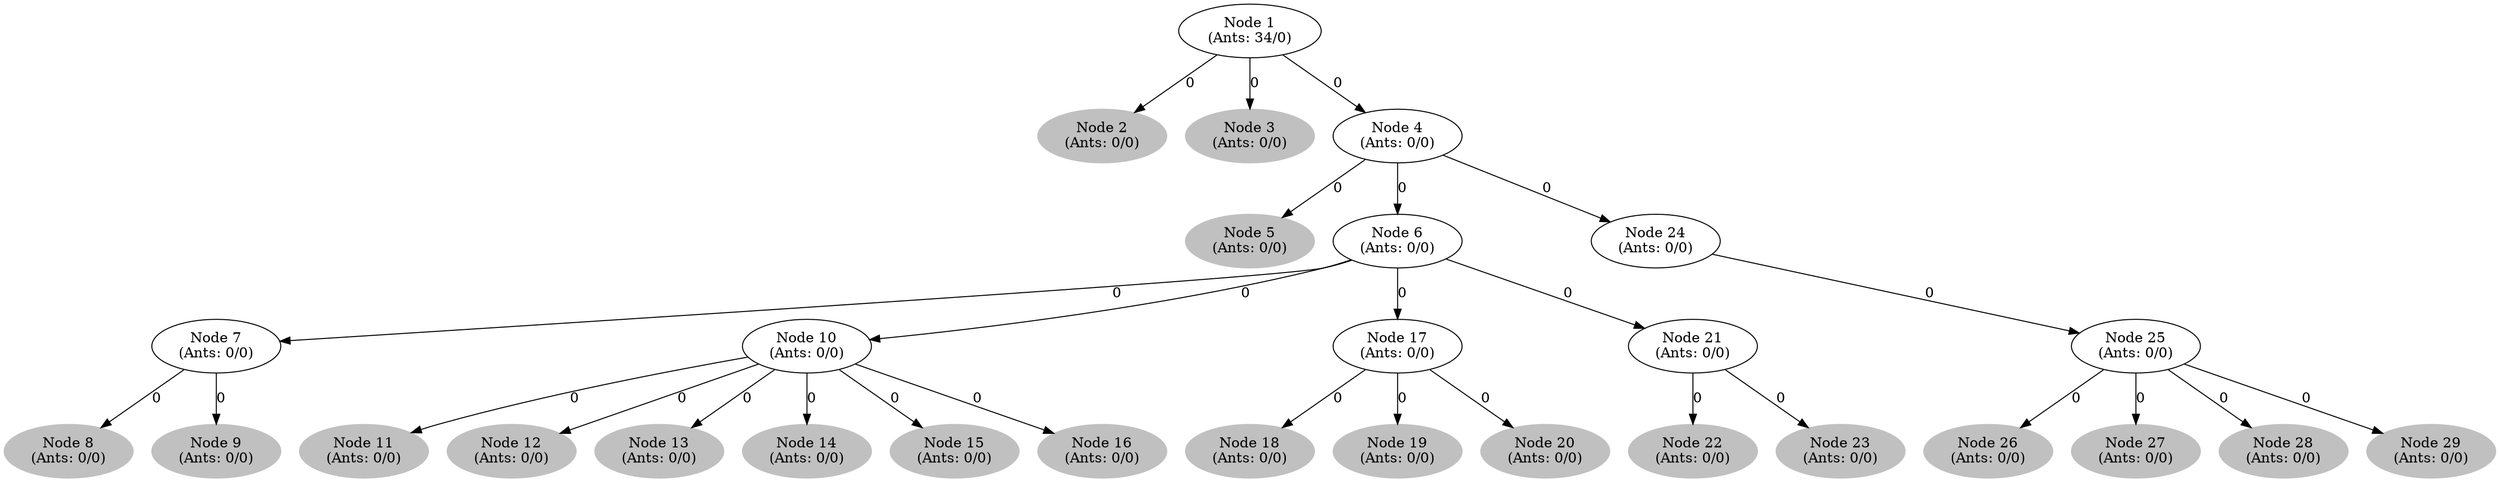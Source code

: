 digraph G {
	
	 "Node 2\n(Ants: 0/0)" [style=filled,color="gray"];
	"Node 1\n(Ants: 34/0)" -> "Node 2\n(Ants: 0/0)" [label=0];
	 "Node 3\n(Ants: 0/0)" [style=filled,color="gray"];
	"Node 1\n(Ants: 34/0)" -> "Node 3\n(Ants: 0/0)" [label=0];
	 "Node 1\n(Ants: 34/0)" -> "Node 4\n(Ants: 0/0)" [label=0];
	 "Node 5\n(Ants: 0/0)" [style=filled,color="gray"];
	"Node 4\n(Ants: 0/0)" -> "Node 5\n(Ants: 0/0)" [label=0];
	 "Node 4\n(Ants: 0/0)" -> "Node 6\n(Ants: 0/0)" [label=0];
	 "Node 6\n(Ants: 0/0)" -> "Node 7\n(Ants: 0/0)" [label=0];
	 "Node 8\n(Ants: 0/0)" [style=filled,color="gray"];
	"Node 7\n(Ants: 0/0)" -> "Node 8\n(Ants: 0/0)" [label=0];
	 "Node 9\n(Ants: 0/0)" [style=filled,color="gray"];
	"Node 7\n(Ants: 0/0)" -> "Node 9\n(Ants: 0/0)" [label=0];
	 "Node 6\n(Ants: 0/0)" -> "Node 10\n(Ants: 0/0)" [label=0];
	 "Node 11\n(Ants: 0/0)" [style=filled,color="gray"];
	"Node 10\n(Ants: 0/0)" -> "Node 11\n(Ants: 0/0)" [label=0];
	 "Node 12\n(Ants: 0/0)" [style=filled,color="gray"];
	"Node 10\n(Ants: 0/0)" -> "Node 12\n(Ants: 0/0)" [label=0];
	 "Node 13\n(Ants: 0/0)" [style=filled,color="gray"];
	"Node 10\n(Ants: 0/0)" -> "Node 13\n(Ants: 0/0)" [label=0];
	 "Node 14\n(Ants: 0/0)" [style=filled,color="gray"];
	"Node 10\n(Ants: 0/0)" -> "Node 14\n(Ants: 0/0)" [label=0];
	 "Node 15\n(Ants: 0/0)" [style=filled,color="gray"];
	"Node 10\n(Ants: 0/0)" -> "Node 15\n(Ants: 0/0)" [label=0];
	 "Node 16\n(Ants: 0/0)" [style=filled,color="gray"];
	"Node 10\n(Ants: 0/0)" -> "Node 16\n(Ants: 0/0)" [label=0];
	 "Node 6\n(Ants: 0/0)" -> "Node 17\n(Ants: 0/0)" [label=0];
	 "Node 18\n(Ants: 0/0)" [style=filled,color="gray"];
	"Node 17\n(Ants: 0/0)" -> "Node 18\n(Ants: 0/0)" [label=0];
	 "Node 19\n(Ants: 0/0)" [style=filled,color="gray"];
	"Node 17\n(Ants: 0/0)" -> "Node 19\n(Ants: 0/0)" [label=0];
	 "Node 20\n(Ants: 0/0)" [style=filled,color="gray"];
	"Node 17\n(Ants: 0/0)" -> "Node 20\n(Ants: 0/0)" [label=0];
	 "Node 6\n(Ants: 0/0)" -> "Node 21\n(Ants: 0/0)" [label=0];
	 "Node 22\n(Ants: 0/0)" [style=filled,color="gray"];
	"Node 21\n(Ants: 0/0)" -> "Node 22\n(Ants: 0/0)" [label=0];
	 "Node 23\n(Ants: 0/0)" [style=filled,color="gray"];
	"Node 21\n(Ants: 0/0)" -> "Node 23\n(Ants: 0/0)" [label=0];
	 "Node 4\n(Ants: 0/0)" -> "Node 24\n(Ants: 0/0)" [label=0];
	 "Node 24\n(Ants: 0/0)" -> "Node 25\n(Ants: 0/0)" [label=0];
	 "Node 26\n(Ants: 0/0)" [style=filled,color="gray"];
	"Node 25\n(Ants: 0/0)" -> "Node 26\n(Ants: 0/0)" [label=0];
	 "Node 27\n(Ants: 0/0)" [style=filled,color="gray"];
	"Node 25\n(Ants: 0/0)" -> "Node 27\n(Ants: 0/0)" [label=0];
	 "Node 28\n(Ants: 0/0)" [style=filled,color="gray"];
	"Node 25\n(Ants: 0/0)" -> "Node 28\n(Ants: 0/0)" [label=0];
	 "Node 29\n(Ants: 0/0)" [style=filled,color="gray"];
	"Node 25\n(Ants: 0/0)" -> "Node 29\n(Ants: 0/0)" [label=0];
	 
}
